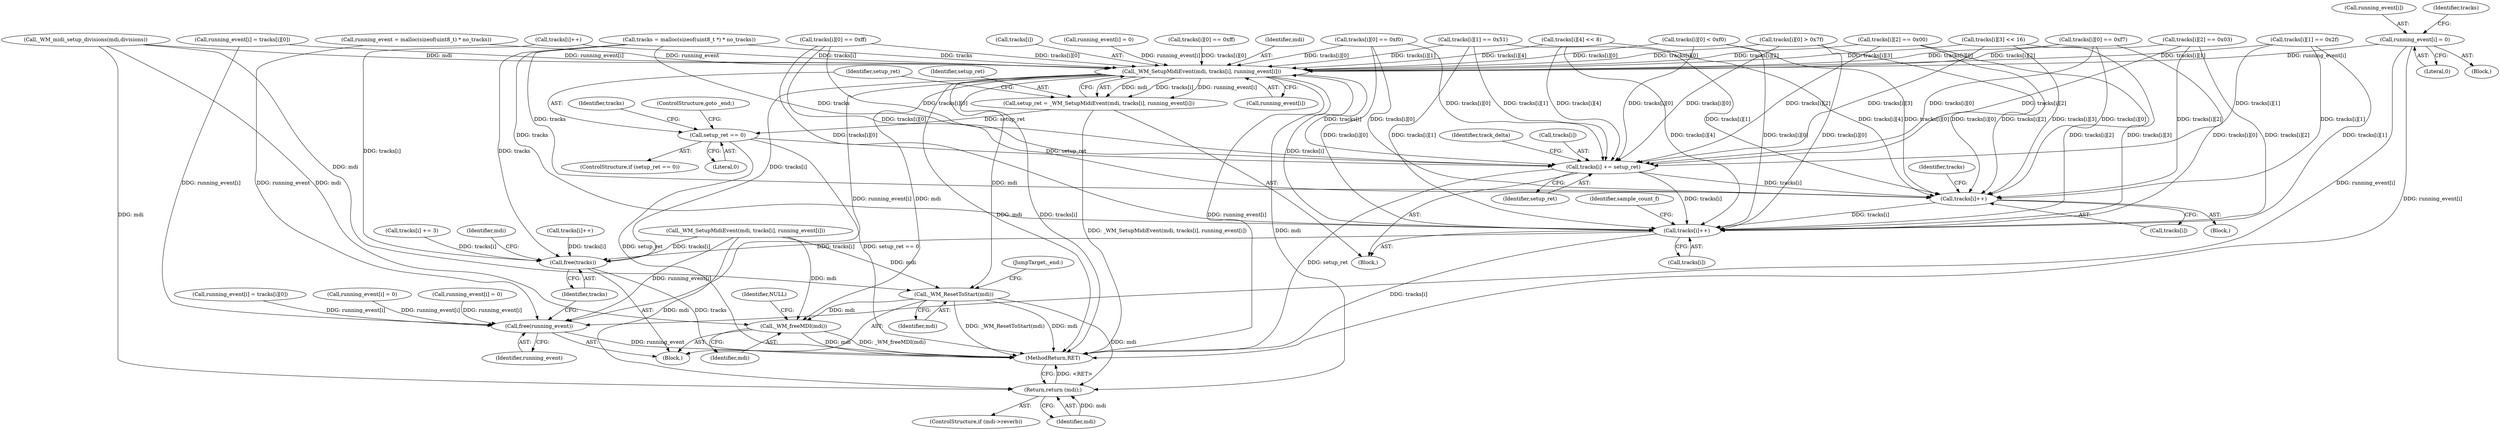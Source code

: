 digraph "0_wildmidi_660b513d99bced8783a4a5984ac2f742c74ebbdd_1@array" {
"1001145" [label="(Call,running_event[i] = 0)"];
"1001086" [label="(Call,_WM_SetupMidiEvent(mdi, tracks[i], running_event[i]))"];
"1001084" [label="(Call,setup_ret = _WM_SetupMidiEvent(mdi, tracks[i], running_event[i]))"];
"1001095" [label="(Call,setup_ret == 0)"];
"1001242" [label="(Call,tracks[i] += setup_ret)"];
"1001278" [label="(Call,tracks[i]++)"];
"1001304" [label="(Call,tracks[i]++)"];
"1001423" [label="(Call,free(tracks))"];
"1001412" [label="(Call,_WM_ResetToStart(mdi))"];
"1001429" [label="(Return,return (mdi);)"];
"1001431" [label="(Call,_WM_freeMDI(mdi))"];
"1001421" [label="(Call,free(running_event))"];
"1001144" [label="(Block,)"];
"1001091" [label="(Call,running_event[i])"];
"1001249" [label="(Identifier,track_delta)"];
"1001427" [label="(Identifier,mdi)"];
"1000624" [label="(Call,tracks[i]++)"];
"1001425" [label="(ControlStructure,if (mdi->reverb))"];
"1001168" [label="(Call,tracks[i][2] == 0x00)"];
"1001096" [label="(Identifier,setup_ret)"];
"1001278" [label="(Call,tracks[i]++)"];
"1001087" [label="(Identifier,mdi)"];
"1001219" [label="(Call,tracks[i][4] << 8)"];
"1000392" [label="(Call,_WM_midi_setup_divisions(mdi,divisions))"];
"1001130" [label="(Call,tracks[i][0] == 0xf0)"];
"1001309" [label="(Identifier,sample_count_f)"];
"1000122" [label="(Block,)"];
"1001304" [label="(Call,tracks[i]++)"];
"1000395" [label="(Call,tracks = malloc(sizeof(uint8_t *) * no_tracks))"];
"1000416" [label="(Call,running_event = malloc(sizeof(uint8_t) * no_tracks))"];
"1001083" [label="(Block,)"];
"1001432" [label="(Identifier,mdi)"];
"1001137" [label="(Call,tracks[i][0] == 0xf7)"];
"1001185" [label="(Call,tracks[i][0] == 0xff)"];
"1001279" [label="(Call,tracks[i])"];
"1001085" [label="(Identifier,setup_ret)"];
"1001414" [label="(JumpTarget,_end:)"];
"1001430" [label="(Identifier,mdi)"];
"1001086" [label="(Call,_WM_SetupMidiEvent(mdi, tracks[i], running_event[i]))"];
"1001149" [label="(Literal,0)"];
"1001200" [label="(Call,tracks[i][2] == 0x03)"];
"1001423" [label="(Call,free(tracks))"];
"1001099" [label="(ControlStructure,goto _end;)"];
"1001097" [label="(Literal,0)"];
"1001424" [label="(Identifier,tracks)"];
"1000795" [label="(Call,running_event[i] = tracks[i][0])"];
"1001088" [label="(Call,tracks[i])"];
"1001412" [label="(Call,_WM_ResetToStart(mdi))"];
"1001101" [label="(Call,tracks[i][0] > 0x7f)"];
"1001094" [label="(ControlStructure,if (setup_ret == 0))"];
"1000763" [label="(Call,_WM_SetupMidiEvent(mdi, tracks[i], running_event[i]))"];
"1001118" [label="(Call,running_event[i] = tracks[i][0])"];
"1001161" [label="(Call,tracks[i][1] == 0x2f)"];
"1001243" [label="(Call,tracks[i])"];
"1001421" [label="(Call,free(running_event))"];
"1001431" [label="(Call,_WM_freeMDI(mdi))"];
"1001261" [label="(Block,)"];
"1001084" [label="(Call,setup_ret = _WM_SetupMidiEvent(mdi, tracks[i], running_event[i]))"];
"1000822" [label="(Call,running_event[i] = 0)"];
"1001077" [label="(Call,running_event[i] = 0)"];
"1001435" [label="(MethodReturn,RET)"];
"1001429" [label="(Return,return (mdi);)"];
"1001434" [label="(Identifier,NULL)"];
"1001242" [label="(Call,tracks[i] += setup_ret)"];
"1001146" [label="(Call,running_event[i])"];
"1000983" [label="(Call,tracks[i]++)"];
"1001422" [label="(Identifier,running_event)"];
"1001193" [label="(Call,tracks[i][1] == 0x51)"];
"1000860" [label="(Call,tracks[i] += 3)"];
"1001305" [label="(Call,tracks[i])"];
"1001413" [label="(Identifier,mdi)"];
"1001285" [label="(Identifier,tracks)"];
"1001211" [label="(Call,tracks[i][3] << 16)"];
"1001145" [label="(Call,running_event[i] = 0)"];
"1001095" [label="(Call,setup_ret == 0)"];
"1001153" [label="(Call,tracks[i][0] == 0xff)"];
"1001246" [label="(Identifier,setup_ret)"];
"1001244" [label="(Identifier,tracks)"];
"1001104" [label="(Identifier,tracks)"];
"1000570" [label="(Call,running_event[i] = 0)"];
"1001110" [label="(Call,tracks[i][0] < 0xf0)"];
"1001145" -> "1001144"  [label="AST: "];
"1001145" -> "1001149"  [label="CFG: "];
"1001146" -> "1001145"  [label="AST: "];
"1001149" -> "1001145"  [label="AST: "];
"1001244" -> "1001145"  [label="CFG: "];
"1001145" -> "1001435"  [label="DDG: running_event[i]"];
"1001145" -> "1001086"  [label="DDG: running_event[i]"];
"1001145" -> "1001421"  [label="DDG: running_event[i]"];
"1001086" -> "1001084"  [label="AST: "];
"1001086" -> "1001091"  [label="CFG: "];
"1001087" -> "1001086"  [label="AST: "];
"1001088" -> "1001086"  [label="AST: "];
"1001091" -> "1001086"  [label="AST: "];
"1001084" -> "1001086"  [label="CFG: "];
"1001086" -> "1001435"  [label="DDG: mdi"];
"1001086" -> "1001435"  [label="DDG: tracks[i]"];
"1001086" -> "1001435"  [label="DDG: running_event[i]"];
"1001086" -> "1001084"  [label="DDG: mdi"];
"1001086" -> "1001084"  [label="DDG: tracks[i]"];
"1001086" -> "1001084"  [label="DDG: running_event[i]"];
"1000392" -> "1001086"  [label="DDG: mdi"];
"1000395" -> "1001086"  [label="DDG: tracks"];
"1001185" -> "1001086"  [label="DDG: tracks[i][0]"];
"1001153" -> "1001086"  [label="DDG: tracks[i][0]"];
"1001168" -> "1001086"  [label="DDG: tracks[i][2]"];
"1001219" -> "1001086"  [label="DDG: tracks[i][4]"];
"1000624" -> "1001086"  [label="DDG: tracks[i]"];
"1001211" -> "1001086"  [label="DDG: tracks[i][3]"];
"1001304" -> "1001086"  [label="DDG: tracks[i]"];
"1001161" -> "1001086"  [label="DDG: tracks[i][1]"];
"1001193" -> "1001086"  [label="DDG: tracks[i][1]"];
"1001200" -> "1001086"  [label="DDG: tracks[i][2]"];
"1001137" -> "1001086"  [label="DDG: tracks[i][0]"];
"1001101" -> "1001086"  [label="DDG: tracks[i][0]"];
"1001130" -> "1001086"  [label="DDG: tracks[i][0]"];
"1001110" -> "1001086"  [label="DDG: tracks[i][0]"];
"1001077" -> "1001086"  [label="DDG: running_event[i]"];
"1000416" -> "1001086"  [label="DDG: running_event"];
"1001118" -> "1001086"  [label="DDG: running_event[i]"];
"1001086" -> "1001242"  [label="DDG: tracks[i]"];
"1001086" -> "1001412"  [label="DDG: mdi"];
"1001086" -> "1001421"  [label="DDG: running_event[i]"];
"1001086" -> "1001423"  [label="DDG: tracks[i]"];
"1001086" -> "1001429"  [label="DDG: mdi"];
"1001086" -> "1001431"  [label="DDG: mdi"];
"1001084" -> "1001083"  [label="AST: "];
"1001085" -> "1001084"  [label="AST: "];
"1001096" -> "1001084"  [label="CFG: "];
"1001084" -> "1001435"  [label="DDG: _WM_SetupMidiEvent(mdi, tracks[i], running_event[i])"];
"1001084" -> "1001095"  [label="DDG: setup_ret"];
"1001095" -> "1001094"  [label="AST: "];
"1001095" -> "1001097"  [label="CFG: "];
"1001096" -> "1001095"  [label="AST: "];
"1001097" -> "1001095"  [label="AST: "];
"1001099" -> "1001095"  [label="CFG: "];
"1001104" -> "1001095"  [label="CFG: "];
"1001095" -> "1001435"  [label="DDG: setup_ret"];
"1001095" -> "1001435"  [label="DDG: setup_ret == 0"];
"1001095" -> "1001242"  [label="DDG: setup_ret"];
"1001242" -> "1001083"  [label="AST: "];
"1001242" -> "1001246"  [label="CFG: "];
"1001243" -> "1001242"  [label="AST: "];
"1001246" -> "1001242"  [label="AST: "];
"1001249" -> "1001242"  [label="CFG: "];
"1001242" -> "1001435"  [label="DDG: setup_ret"];
"1000395" -> "1001242"  [label="DDG: tracks"];
"1001185" -> "1001242"  [label="DDG: tracks[i][0]"];
"1001168" -> "1001242"  [label="DDG: tracks[i][2]"];
"1001219" -> "1001242"  [label="DDG: tracks[i][4]"];
"1001211" -> "1001242"  [label="DDG: tracks[i][3]"];
"1001161" -> "1001242"  [label="DDG: tracks[i][1]"];
"1001193" -> "1001242"  [label="DDG: tracks[i][1]"];
"1001200" -> "1001242"  [label="DDG: tracks[i][2]"];
"1001137" -> "1001242"  [label="DDG: tracks[i][0]"];
"1001101" -> "1001242"  [label="DDG: tracks[i][0]"];
"1001130" -> "1001242"  [label="DDG: tracks[i][0]"];
"1001110" -> "1001242"  [label="DDG: tracks[i][0]"];
"1001242" -> "1001278"  [label="DDG: tracks[i]"];
"1001242" -> "1001304"  [label="DDG: tracks[i]"];
"1001278" -> "1001261"  [label="AST: "];
"1001278" -> "1001279"  [label="CFG: "];
"1001279" -> "1001278"  [label="AST: "];
"1001285" -> "1001278"  [label="CFG: "];
"1000395" -> "1001278"  [label="DDG: tracks"];
"1001185" -> "1001278"  [label="DDG: tracks[i][0]"];
"1001168" -> "1001278"  [label="DDG: tracks[i][2]"];
"1001219" -> "1001278"  [label="DDG: tracks[i][4]"];
"1001211" -> "1001278"  [label="DDG: tracks[i][3]"];
"1001161" -> "1001278"  [label="DDG: tracks[i][1]"];
"1001193" -> "1001278"  [label="DDG: tracks[i][1]"];
"1001200" -> "1001278"  [label="DDG: tracks[i][2]"];
"1001137" -> "1001278"  [label="DDG: tracks[i][0]"];
"1001101" -> "1001278"  [label="DDG: tracks[i][0]"];
"1001130" -> "1001278"  [label="DDG: tracks[i][0]"];
"1001110" -> "1001278"  [label="DDG: tracks[i][0]"];
"1001278" -> "1001304"  [label="DDG: tracks[i]"];
"1001304" -> "1001083"  [label="AST: "];
"1001304" -> "1001305"  [label="CFG: "];
"1001305" -> "1001304"  [label="AST: "];
"1001309" -> "1001304"  [label="CFG: "];
"1001304" -> "1001435"  [label="DDG: tracks[i]"];
"1000395" -> "1001304"  [label="DDG: tracks"];
"1001185" -> "1001304"  [label="DDG: tracks[i][0]"];
"1001168" -> "1001304"  [label="DDG: tracks[i][2]"];
"1001219" -> "1001304"  [label="DDG: tracks[i][4]"];
"1001211" -> "1001304"  [label="DDG: tracks[i][3]"];
"1001161" -> "1001304"  [label="DDG: tracks[i][1]"];
"1001193" -> "1001304"  [label="DDG: tracks[i][1]"];
"1001200" -> "1001304"  [label="DDG: tracks[i][2]"];
"1001137" -> "1001304"  [label="DDG: tracks[i][0]"];
"1001101" -> "1001304"  [label="DDG: tracks[i][0]"];
"1001130" -> "1001304"  [label="DDG: tracks[i][0]"];
"1001110" -> "1001304"  [label="DDG: tracks[i][0]"];
"1001304" -> "1001423"  [label="DDG: tracks[i]"];
"1001423" -> "1000122"  [label="AST: "];
"1001423" -> "1001424"  [label="CFG: "];
"1001424" -> "1001423"  [label="AST: "];
"1001427" -> "1001423"  [label="CFG: "];
"1001423" -> "1001435"  [label="DDG: tracks"];
"1000395" -> "1001423"  [label="DDG: tracks"];
"1000983" -> "1001423"  [label="DDG: tracks[i]"];
"1000624" -> "1001423"  [label="DDG: tracks[i]"];
"1000763" -> "1001423"  [label="DDG: tracks[i]"];
"1000860" -> "1001423"  [label="DDG: tracks[i]"];
"1001412" -> "1000122"  [label="AST: "];
"1001412" -> "1001413"  [label="CFG: "];
"1001413" -> "1001412"  [label="AST: "];
"1001414" -> "1001412"  [label="CFG: "];
"1001412" -> "1001435"  [label="DDG: _WM_ResetToStart(mdi)"];
"1001412" -> "1001435"  [label="DDG: mdi"];
"1000392" -> "1001412"  [label="DDG: mdi"];
"1000763" -> "1001412"  [label="DDG: mdi"];
"1001412" -> "1001429"  [label="DDG: mdi"];
"1001412" -> "1001431"  [label="DDG: mdi"];
"1001429" -> "1001425"  [label="AST: "];
"1001429" -> "1001430"  [label="CFG: "];
"1001430" -> "1001429"  [label="AST: "];
"1001435" -> "1001429"  [label="CFG: "];
"1001429" -> "1001435"  [label="DDG: <RET>"];
"1001430" -> "1001429"  [label="DDG: mdi"];
"1000392" -> "1001429"  [label="DDG: mdi"];
"1000763" -> "1001429"  [label="DDG: mdi"];
"1001431" -> "1000122"  [label="AST: "];
"1001431" -> "1001432"  [label="CFG: "];
"1001432" -> "1001431"  [label="AST: "];
"1001434" -> "1001431"  [label="CFG: "];
"1001431" -> "1001435"  [label="DDG: mdi"];
"1001431" -> "1001435"  [label="DDG: _WM_freeMDI(mdi)"];
"1000392" -> "1001431"  [label="DDG: mdi"];
"1000763" -> "1001431"  [label="DDG: mdi"];
"1001421" -> "1000122"  [label="AST: "];
"1001421" -> "1001422"  [label="CFG: "];
"1001422" -> "1001421"  [label="AST: "];
"1001424" -> "1001421"  [label="CFG: "];
"1001421" -> "1001435"  [label="DDG: running_event"];
"1000570" -> "1001421"  [label="DDG: running_event[i]"];
"1000795" -> "1001421"  [label="DDG: running_event[i]"];
"1000822" -> "1001421"  [label="DDG: running_event[i]"];
"1000416" -> "1001421"  [label="DDG: running_event"];
"1001118" -> "1001421"  [label="DDG: running_event[i]"];
"1000763" -> "1001421"  [label="DDG: running_event[i]"];
}
